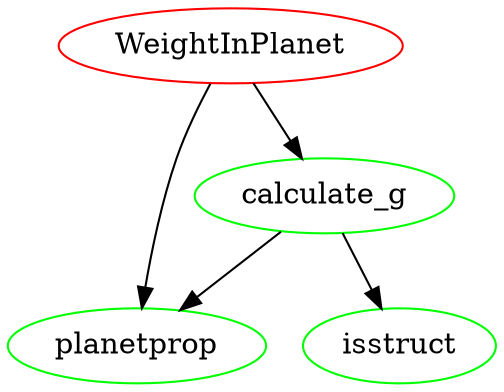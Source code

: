 strict digraph {
  WeightInPlanet [color=red];
  planetprop [color=green];
  calculate_g [color=green];
  isstruct [color=green];
  WeightInPlanet -> planetprop;
  WeightInPlanet -> calculate_g;
  calculate_g -> isstruct;
  calculate_g -> planetprop;
}
